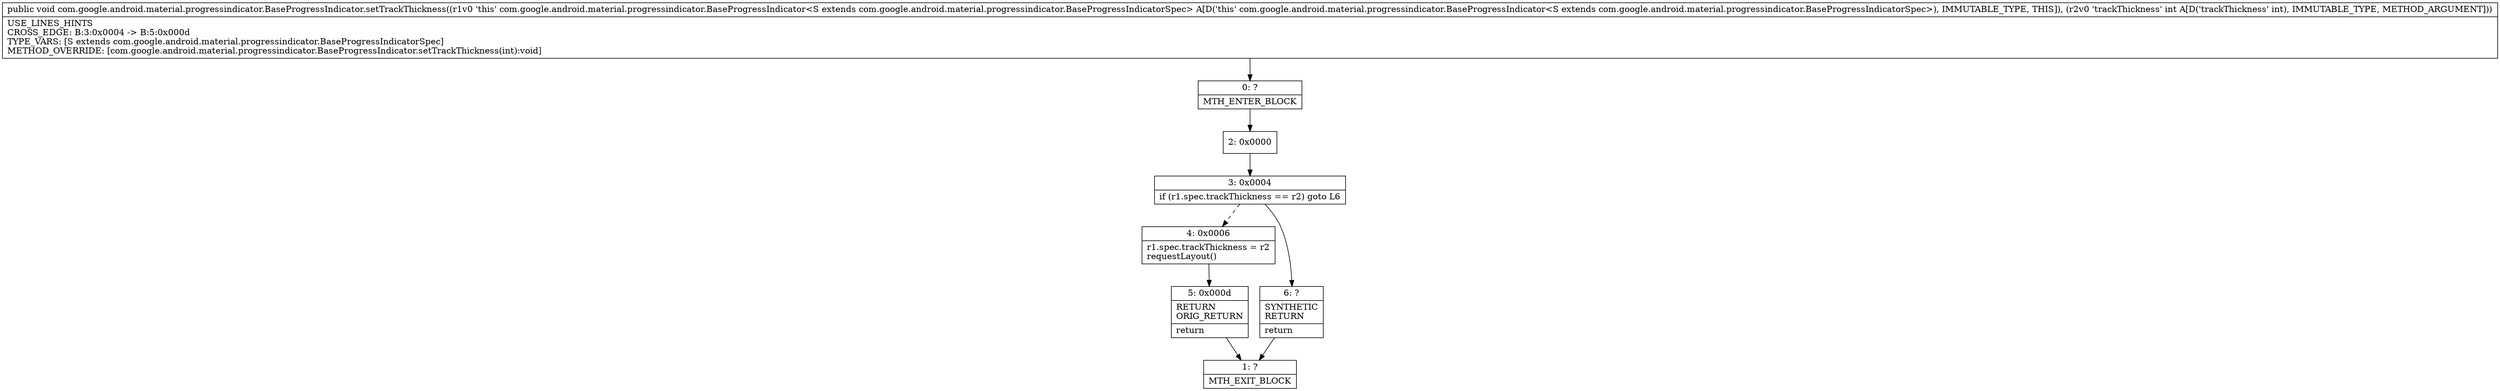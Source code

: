 digraph "CFG forcom.google.android.material.progressindicator.BaseProgressIndicator.setTrackThickness(I)V" {
Node_0 [shape=record,label="{0\:\ ?|MTH_ENTER_BLOCK\l}"];
Node_2 [shape=record,label="{2\:\ 0x0000}"];
Node_3 [shape=record,label="{3\:\ 0x0004|if (r1.spec.trackThickness == r2) goto L6\l}"];
Node_4 [shape=record,label="{4\:\ 0x0006|r1.spec.trackThickness = r2\lrequestLayout()\l}"];
Node_5 [shape=record,label="{5\:\ 0x000d|RETURN\lORIG_RETURN\l|return\l}"];
Node_1 [shape=record,label="{1\:\ ?|MTH_EXIT_BLOCK\l}"];
Node_6 [shape=record,label="{6\:\ ?|SYNTHETIC\lRETURN\l|return\l}"];
MethodNode[shape=record,label="{public void com.google.android.material.progressindicator.BaseProgressIndicator.setTrackThickness((r1v0 'this' com.google.android.material.progressindicator.BaseProgressIndicator\<S extends com.google.android.material.progressindicator.BaseProgressIndicatorSpec\> A[D('this' com.google.android.material.progressindicator.BaseProgressIndicator\<S extends com.google.android.material.progressindicator.BaseProgressIndicatorSpec\>), IMMUTABLE_TYPE, THIS]), (r2v0 'trackThickness' int A[D('trackThickness' int), IMMUTABLE_TYPE, METHOD_ARGUMENT]))  | USE_LINES_HINTS\lCROSS_EDGE: B:3:0x0004 \-\> B:5:0x000d\lTYPE_VARS: [S extends com.google.android.material.progressindicator.BaseProgressIndicatorSpec]\lMETHOD_OVERRIDE: [com.google.android.material.progressindicator.BaseProgressIndicator.setTrackThickness(int):void]\l}"];
MethodNode -> Node_0;Node_0 -> Node_2;
Node_2 -> Node_3;
Node_3 -> Node_4[style=dashed];
Node_3 -> Node_6;
Node_4 -> Node_5;
Node_5 -> Node_1;
Node_6 -> Node_1;
}

